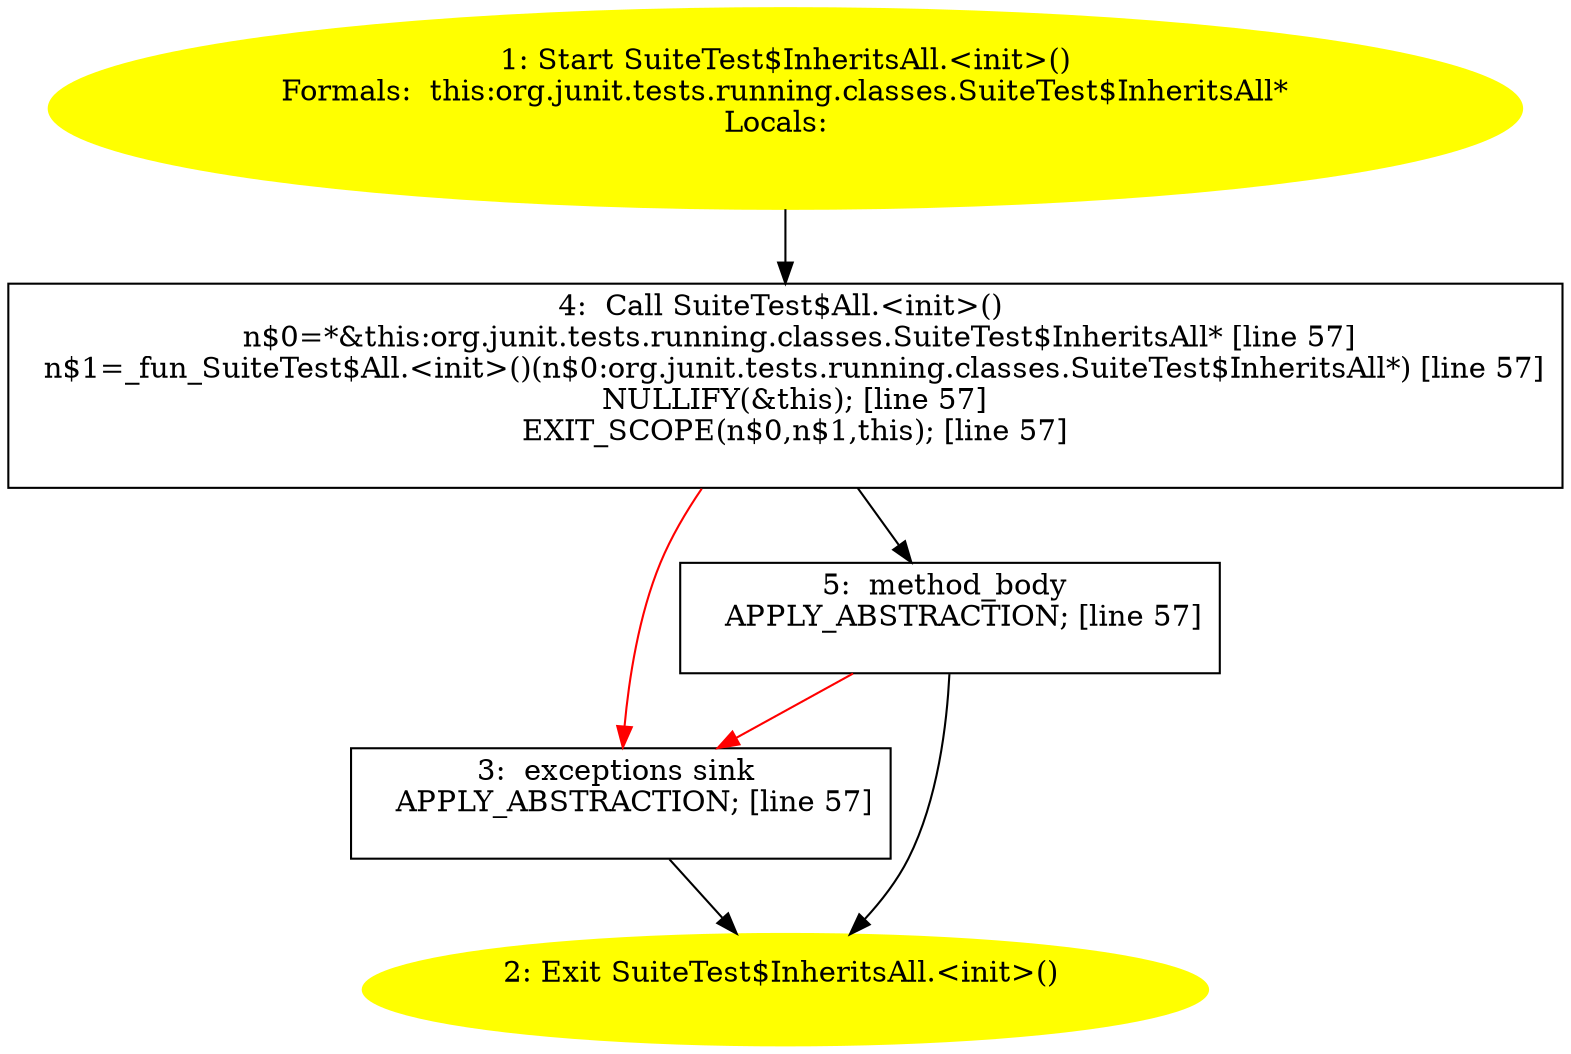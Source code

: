 /* @generated */
digraph cfg {
"org.junit.tests.running.classes.SuiteTest$InheritsAll.<init>().6bea5b108eb857e494dd0166df1268c1_1" [label="1: Start SuiteTest$InheritsAll.<init>()\nFormals:  this:org.junit.tests.running.classes.SuiteTest$InheritsAll*\nLocals:  \n  " color=yellow style=filled]
	

	 "org.junit.tests.running.classes.SuiteTest$InheritsAll.<init>().6bea5b108eb857e494dd0166df1268c1_1" -> "org.junit.tests.running.classes.SuiteTest$InheritsAll.<init>().6bea5b108eb857e494dd0166df1268c1_4" ;
"org.junit.tests.running.classes.SuiteTest$InheritsAll.<init>().6bea5b108eb857e494dd0166df1268c1_2" [label="2: Exit SuiteTest$InheritsAll.<init>() \n  " color=yellow style=filled]
	

"org.junit.tests.running.classes.SuiteTest$InheritsAll.<init>().6bea5b108eb857e494dd0166df1268c1_3" [label="3:  exceptions sink \n   APPLY_ABSTRACTION; [line 57]\n " shape="box"]
	

	 "org.junit.tests.running.classes.SuiteTest$InheritsAll.<init>().6bea5b108eb857e494dd0166df1268c1_3" -> "org.junit.tests.running.classes.SuiteTest$InheritsAll.<init>().6bea5b108eb857e494dd0166df1268c1_2" ;
"org.junit.tests.running.classes.SuiteTest$InheritsAll.<init>().6bea5b108eb857e494dd0166df1268c1_4" [label="4:  Call SuiteTest$All.<init>() \n   n$0=*&this:org.junit.tests.running.classes.SuiteTest$InheritsAll* [line 57]\n  n$1=_fun_SuiteTest$All.<init>()(n$0:org.junit.tests.running.classes.SuiteTest$InheritsAll*) [line 57]\n  NULLIFY(&this); [line 57]\n  EXIT_SCOPE(n$0,n$1,this); [line 57]\n " shape="box"]
	

	 "org.junit.tests.running.classes.SuiteTest$InheritsAll.<init>().6bea5b108eb857e494dd0166df1268c1_4" -> "org.junit.tests.running.classes.SuiteTest$InheritsAll.<init>().6bea5b108eb857e494dd0166df1268c1_5" ;
	 "org.junit.tests.running.classes.SuiteTest$InheritsAll.<init>().6bea5b108eb857e494dd0166df1268c1_4" -> "org.junit.tests.running.classes.SuiteTest$InheritsAll.<init>().6bea5b108eb857e494dd0166df1268c1_3" [color="red" ];
"org.junit.tests.running.classes.SuiteTest$InheritsAll.<init>().6bea5b108eb857e494dd0166df1268c1_5" [label="5:  method_body \n   APPLY_ABSTRACTION; [line 57]\n " shape="box"]
	

	 "org.junit.tests.running.classes.SuiteTest$InheritsAll.<init>().6bea5b108eb857e494dd0166df1268c1_5" -> "org.junit.tests.running.classes.SuiteTest$InheritsAll.<init>().6bea5b108eb857e494dd0166df1268c1_2" ;
	 "org.junit.tests.running.classes.SuiteTest$InheritsAll.<init>().6bea5b108eb857e494dd0166df1268c1_5" -> "org.junit.tests.running.classes.SuiteTest$InheritsAll.<init>().6bea5b108eb857e494dd0166df1268c1_3" [color="red" ];
}
